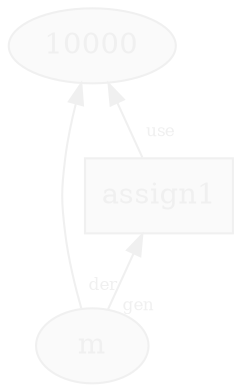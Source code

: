 digraph "PROV" { size="16,12"; rankdir="BT";
"http://example.org/10000" [fillcolor="#FAFAFA",color="#F0F0F0",style="filled",hide="true",fontcolor="#F0F0F0",label="10000",URL="http://example.org/10000"]
"http://example.org/m" [fillcolor="#FAFAFA",color="#F0F0F0",style="filled",hide="true",fontcolor="#F0F0F0",label="m",URL="http://example.org/m"]
"http://example.org/assign1" [fillcolor="#FAFAFA",color="#F0F0F0",shape="polygon",sides="4",style="filled",hide="true",fontcolor="#F0F0F0",label="assign1",URL="http://example.org/assign1"]
"http://example.org/assign1" -> "http://example.org/10000" [labelfontsize="8",labeldistance="1.5",labelangle="60.0",rotation="20",taillabel="use",hide="true",fontcolor="#F0F0F0",color="#F0F0F0"]
"http://example.org/m" -> "http://example.org/10000" [labelfontsize="8",labeldistance="1.5",labelangle="60.0",rotation="20",taillabel="der",hide="true",fontcolor="#F0F0F0",color="#F0F0F0"]
"http://example.org/m" -> "http://example.org/assign1" [labelfontsize="8",labeldistance="1.5",labelangle="60.0",rotation="20",taillabel="gen",hide="true",fontcolor="#F0F0F0",color="#F0F0F0"]
}